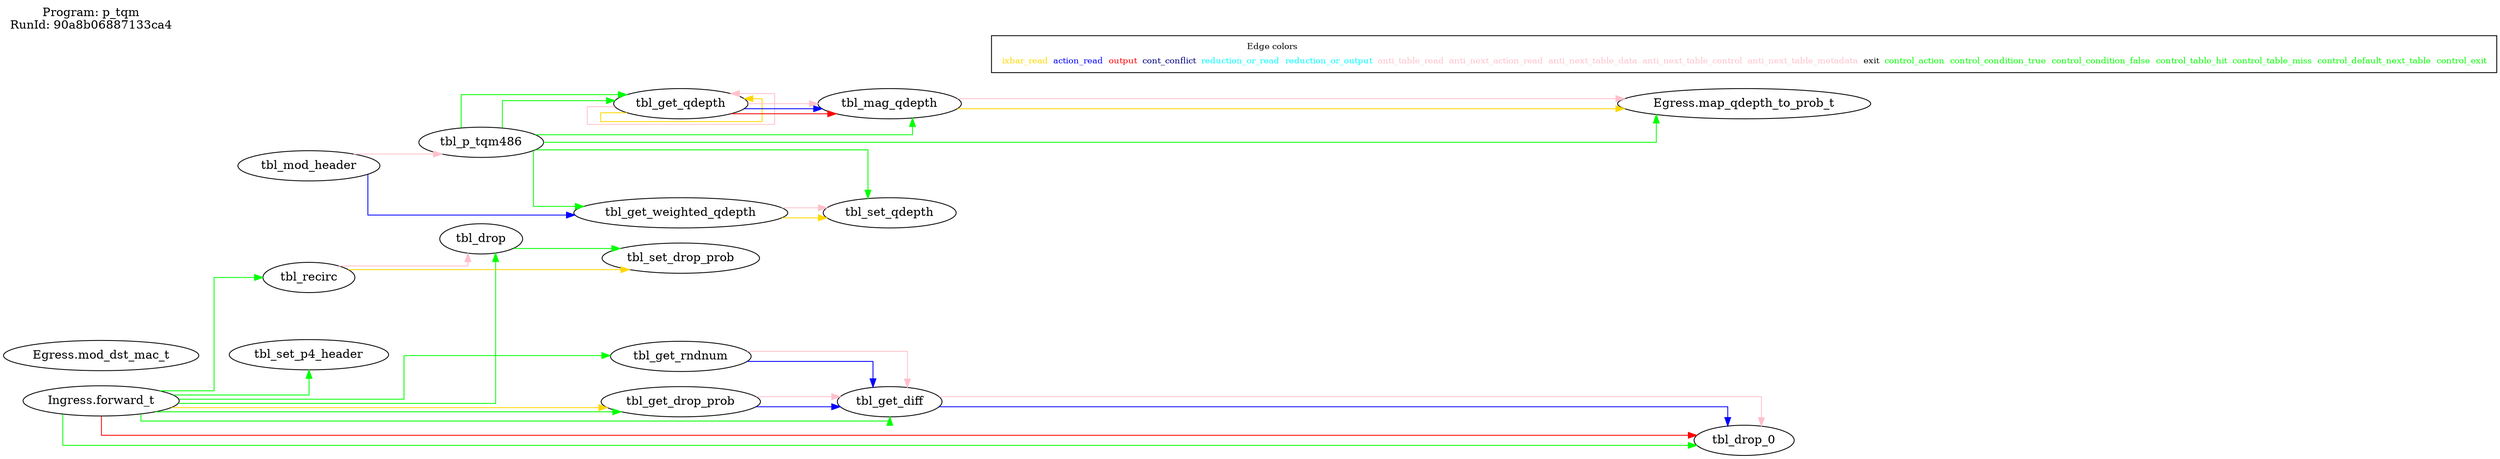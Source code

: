 digraph table_deps {
  splines=ortho; rankdir=LR;
  label="Program: p_tqm
RunId: 90a8b06887133ca4
";
  labelloc=t; labeljust=l;
  { "Ingress.forward_t"; "tbl_recirc"; "tbl_drop"; "tbl_get_rndnum"; "tbl_set_p4_header"; "tbl_p_tqm486"; "tbl_get_qdepth"; "tbl_mod_header"; "Egress.mod_dst_mac_t"; }
  { rank = same; "tbl_set_drop_prob"; "tbl_get_drop_prob"; "tbl_get_weighted_qdepth"; "tbl_get_qdepth"; }
  { rank = same; "tbl_get_diff"; "tbl_set_qdepth"; "tbl_mag_qdepth"; }
  { rank = same; "tbl_drop_0"; "Egress.map_qdepth_to_prob_t"; }
   "Ingress.forward_t" -> "tbl_recirc" [ label= "",color=green ];
   "Ingress.forward_t" -> "tbl_drop" [ label= "",color=green ];
   "tbl_drop" -> "tbl_set_drop_prob" [ label= "",color=green ];
   "Ingress.forward_t" -> "tbl_get_rndnum" [ label= "",color=green ];
   "Ingress.forward_t" -> "tbl_set_p4_header" [ label= "",color=green ];
   "Ingress.forward_t" -> "tbl_get_drop_prob" [ label= "",color=green ];
   "Ingress.forward_t" -> "tbl_get_diff" [ label= "",color=green ];
   "Ingress.forward_t" -> "tbl_drop_0" [ label= "",color=green ];
   "tbl_p_tqm486" -> "tbl_get_weighted_qdepth" [ label= "",color=green ];
   "tbl_p_tqm486" -> "tbl_set_qdepth" [ label= "",color=green ];
   "tbl_p_tqm486" -> "tbl_get_qdepth" [ label= "",color=green ];
   "tbl_p_tqm486" -> "tbl_get_qdepth" [ label= "",color=green ];
   "tbl_p_tqm486" -> "tbl_mag_qdepth" [ label= "",color=green ];
   "tbl_p_tqm486" -> "Egress.map_qdepth_to_prob_t" [ label= "",color=green ];
   "tbl_recirc" -> "tbl_set_drop_prob" [ label= "",color=gold ];
   "Ingress.forward_t" -> "tbl_get_drop_prob" [ label= "",color=gold ];
   "tbl_get_rndnum" -> "tbl_get_diff" [ label= "",color=blue ];
   "tbl_get_drop_prob" -> "tbl_get_diff" [ label= "",color=blue ];
   "tbl_get_diff" -> "tbl_drop_0" [ label= "",color=blue ];
   "Ingress.forward_t" -> "tbl_drop_0" [ label= "",color=red ];
   "tbl_mod_header" -> "tbl_get_weighted_qdepth" [ label= "",color=blue ];
   "tbl_get_weighted_qdepth" -> "tbl_set_qdepth" [ label= "",color=gold ];
   "tbl_get_qdepth" -> "tbl_get_qdepth" [ label= "",color=gold ];
   "tbl_get_qdepth" -> "tbl_mag_qdepth" [ label= "",color=red ];
   "tbl_get_qdepth" -> "tbl_mag_qdepth" [ label= "",color=blue ];
   "tbl_mag_qdepth" -> "Egress.map_qdepth_to_prob_t" [ label= "",color=gold ];
   "tbl_get_diff" -> "tbl_drop_0" [ label= "",color=pink ];
   "tbl_mag_qdepth" -> "Egress.map_qdepth_to_prob_t" [ label= "",color=pink ];
   "tbl_get_drop_prob" -> "tbl_get_diff" [ label= "",color=pink ];
   "tbl_get_weighted_qdepth" -> "tbl_set_qdepth" [ label= "",color=pink ];
   "tbl_get_qdepth" -> "tbl_mag_qdepth" [ label= "",color=pink ];
   "tbl_recirc" -> "tbl_drop" [ label= "",color=pink ];
   "tbl_get_rndnum" -> "tbl_get_diff" [ label= "",color=pink ];
   "tbl_get_qdepth" -> "tbl_get_qdepth" [ label= "",color=pink ];
   "tbl_mod_header" -> "tbl_p_tqm486" [ label= "",color=pink ];
  { rank=max;
    subgraph cluster_legend { node [ shape=record; fontsize=10];
      empty [label=<<table border="0" cellborder="0"><tr><td colspan="8">Edge colors</td></tr><tr><td><font color="gold">ixbar_read</font></td><td><font color="blue">action_read</font></td><td><font color="red">output</font></td><td><font color="navy">cont_conflict</font></td><td><font color="cyan">reduction_or_read</font></td><td><font color="cyan">reduction_or_output</font></td><td><font color="pink">anti_table_read</font></td><td><font color="pink">anti_next_action_read</font></td><td><font color="pink">anti_next_table_data</font></td><td><font color="pink">anti_next_table_control</font></td><td><font color="pink">anti_next_table_metadata</font></td><td><font color="black">exit</font></td><td><font color="green">control_action</font></td><td><font color="green">control_condition_true</font></td><td><font color="green">control_condition_false</font></td><td><font color="green">control_table_hit</font></td><td><font color="green">control_table_miss</font></td><td><font color="green">control_default_next_table</font></td><td><font color="green">control_exit</font></td></tr></table>>;]
    }
  }
}
